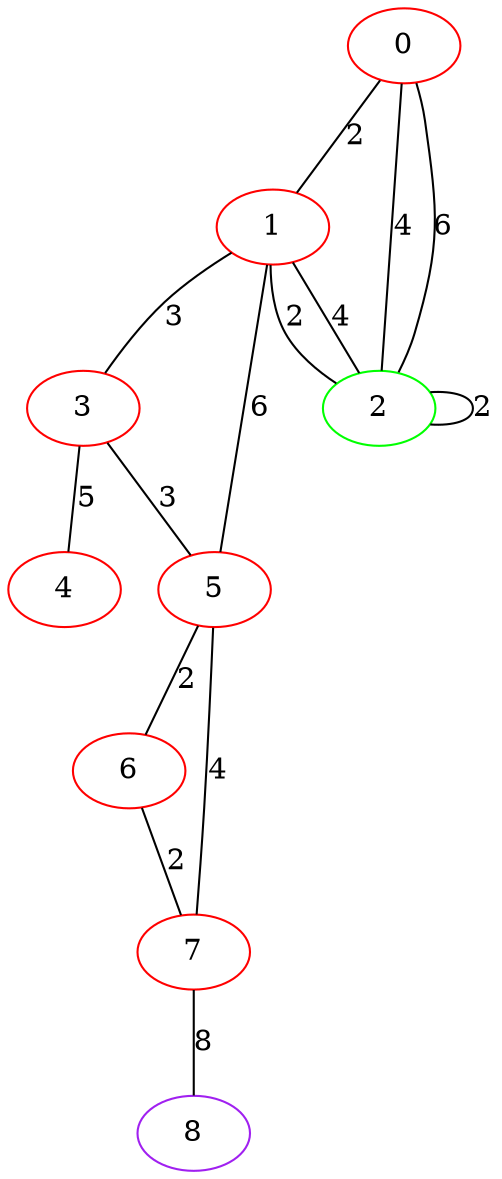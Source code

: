 graph "" {
0 [color=red, weight=1];
1 [color=red, weight=1];
2 [color=green, weight=2];
3 [color=red, weight=1];
4 [color=red, weight=1];
5 [color=red, weight=1];
6 [color=red, weight=1];
7 [color=red, weight=1];
8 [color=purple, weight=4];
0 -- 1  [key=0, label=2];
0 -- 2  [key=0, label=4];
0 -- 2  [key=1, label=6];
1 -- 2  [key=0, label=2];
1 -- 2  [key=1, label=4];
1 -- 3  [key=0, label=3];
1 -- 5  [key=0, label=6];
2 -- 2  [key=0, label=2];
3 -- 4  [key=0, label=5];
3 -- 5  [key=0, label=3];
5 -- 6  [key=0, label=2];
5 -- 7  [key=0, label=4];
6 -- 7  [key=0, label=2];
7 -- 8  [key=0, label=8];
}
